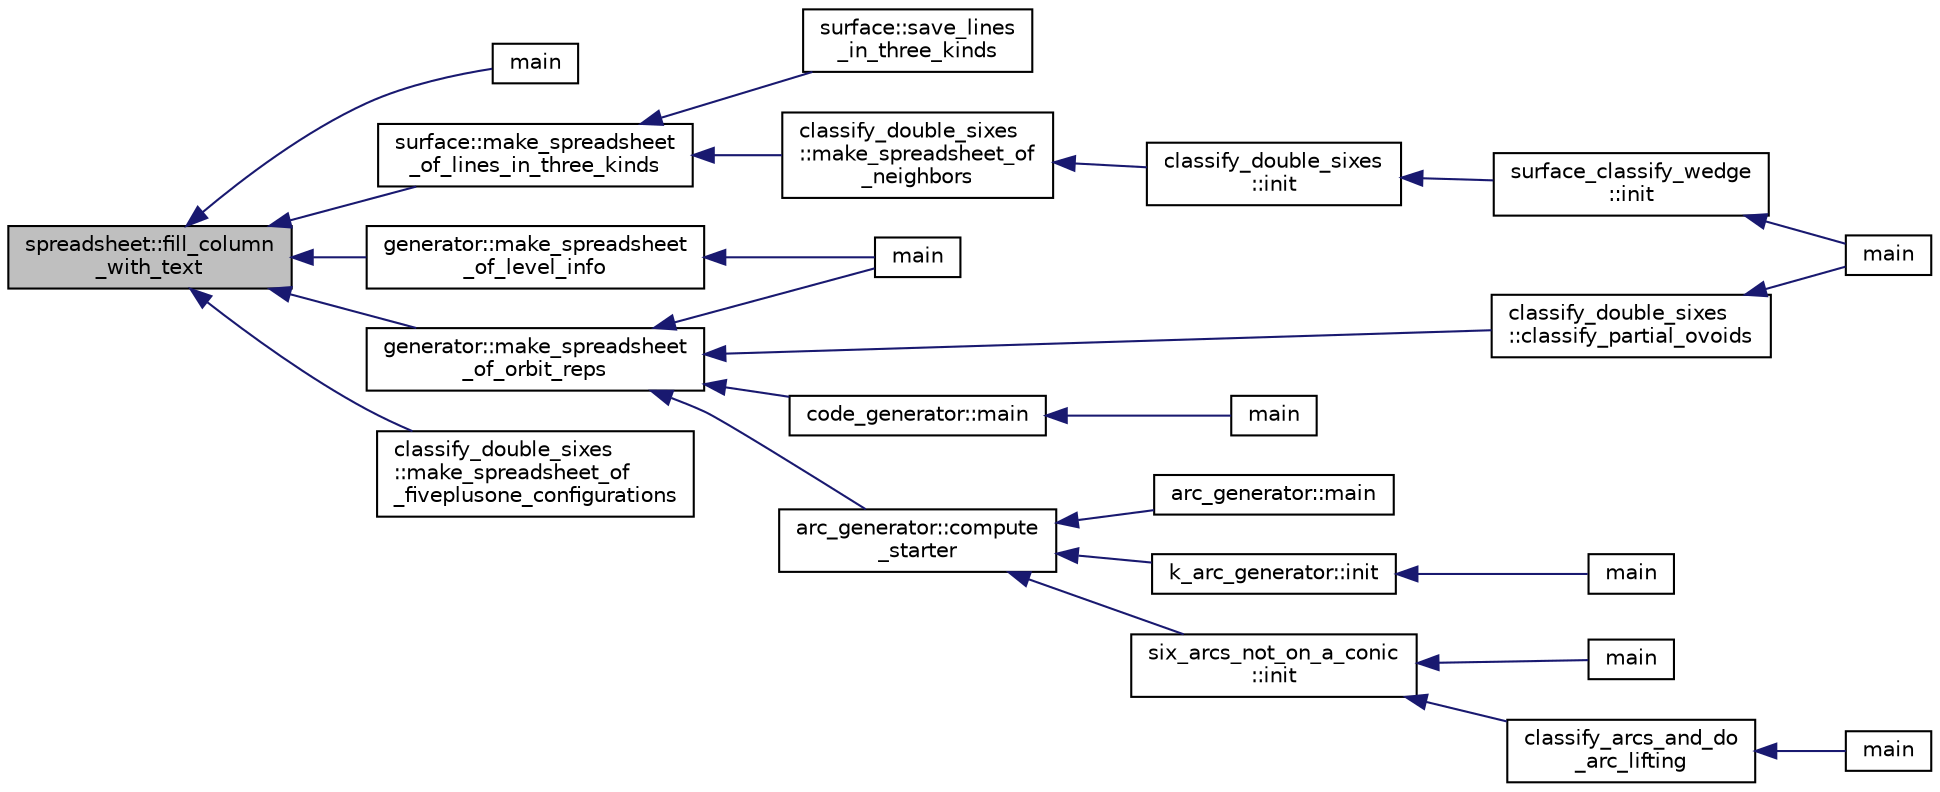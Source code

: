 digraph "spreadsheet::fill_column_with_text"
{
  edge [fontname="Helvetica",fontsize="10",labelfontname="Helvetica",labelfontsize="10"];
  node [fontname="Helvetica",fontsize="10",shape=record];
  rankdir="LR";
  Node50 [label="spreadsheet::fill_column\l_with_text",height=0.2,width=0.4,color="black", fillcolor="grey75", style="filled", fontcolor="black"];
  Node50 -> Node51 [dir="back",color="midnightblue",fontsize="10",style="solid",fontname="Helvetica"];
  Node51 [label="main",height=0.2,width=0.4,color="black", fillcolor="white", style="filled",URL="$de/da3/read__orbiter__file_8_c.html#a3c04138a5bfe5d72780bb7e82a18e627"];
  Node50 -> Node52 [dir="back",color="midnightblue",fontsize="10",style="solid",fontname="Helvetica"];
  Node52 [label="surface::make_spreadsheet\l_of_lines_in_three_kinds",height=0.2,width=0.4,color="black", fillcolor="white", style="filled",URL="$d5/d88/classsurface.html#a2e3a3b2bdee605584b0538e0659e98a4"];
  Node52 -> Node53 [dir="back",color="midnightblue",fontsize="10",style="solid",fontname="Helvetica"];
  Node53 [label="surface::save_lines\l_in_three_kinds",height=0.2,width=0.4,color="black", fillcolor="white", style="filled",URL="$d5/d88/classsurface.html#ad8794c6be4f15f91112cd9b716357400"];
  Node52 -> Node54 [dir="back",color="midnightblue",fontsize="10",style="solid",fontname="Helvetica"];
  Node54 [label="classify_double_sixes\l::make_spreadsheet_of\l_neighbors",height=0.2,width=0.4,color="black", fillcolor="white", style="filled",URL="$dd/d23/classclassify__double__sixes.html#ab1b80dac9133d50c5229ef25ca774aaa"];
  Node54 -> Node55 [dir="back",color="midnightblue",fontsize="10",style="solid",fontname="Helvetica"];
  Node55 [label="classify_double_sixes\l::init",height=0.2,width=0.4,color="black", fillcolor="white", style="filled",URL="$dd/d23/classclassify__double__sixes.html#a8c5c41d5124b35379d626480ff225f7b"];
  Node55 -> Node56 [dir="back",color="midnightblue",fontsize="10",style="solid",fontname="Helvetica"];
  Node56 [label="surface_classify_wedge\l::init",height=0.2,width=0.4,color="black", fillcolor="white", style="filled",URL="$d7/d5c/classsurface__classify__wedge.html#a43302106663b307aa8274a5112a7010a"];
  Node56 -> Node57 [dir="back",color="midnightblue",fontsize="10",style="solid",fontname="Helvetica"];
  Node57 [label="main",height=0.2,width=0.4,color="black", fillcolor="white", style="filled",URL="$df/df8/surface__classify_8_c.html#a217dbf8b442f20279ea00b898af96f52"];
  Node50 -> Node58 [dir="back",color="midnightblue",fontsize="10",style="solid",fontname="Helvetica"];
  Node58 [label="generator::make_spreadsheet\l_of_orbit_reps",height=0.2,width=0.4,color="black", fillcolor="white", style="filled",URL="$d7/d73/classgenerator.html#a2fb3f7b149d0207cf859b33529282e22"];
  Node58 -> Node59 [dir="back",color="midnightblue",fontsize="10",style="solid",fontname="Helvetica"];
  Node59 [label="main",height=0.2,width=0.4,color="black", fillcolor="white", style="filled",URL="$d2/d11/codes_8h.html#a217dbf8b442f20279ea00b898af96f52"];
  Node58 -> Node60 [dir="back",color="midnightblue",fontsize="10",style="solid",fontname="Helvetica"];
  Node60 [label="code_generator::main",height=0.2,width=0.4,color="black", fillcolor="white", style="filled",URL="$db/d37/classcode__generator.html#ab3cf3a306e4032c2b471ac95321c599f"];
  Node60 -> Node61 [dir="back",color="midnightblue",fontsize="10",style="solid",fontname="Helvetica"];
  Node61 [label="main",height=0.2,width=0.4,color="black", fillcolor="white", style="filled",URL="$d4/d4f/codes_8_c.html#a217dbf8b442f20279ea00b898af96f52"];
  Node58 -> Node62 [dir="back",color="midnightblue",fontsize="10",style="solid",fontname="Helvetica"];
  Node62 [label="arc_generator::compute\l_starter",height=0.2,width=0.4,color="black", fillcolor="white", style="filled",URL="$d4/d21/classarc__generator.html#aad1dcec3a1c302e743d574bd1ac857d9"];
  Node62 -> Node63 [dir="back",color="midnightblue",fontsize="10",style="solid",fontname="Helvetica"];
  Node63 [label="arc_generator::main",height=0.2,width=0.4,color="black", fillcolor="white", style="filled",URL="$d4/d21/classarc__generator.html#ad80140b51b165dad1fe6ab232be7829a"];
  Node62 -> Node64 [dir="back",color="midnightblue",fontsize="10",style="solid",fontname="Helvetica"];
  Node64 [label="k_arc_generator::init",height=0.2,width=0.4,color="black", fillcolor="white", style="filled",URL="$d6/dd8/classk__arc__generator.html#a6036d9f52ede9f8ca681505626b5361d"];
  Node64 -> Node65 [dir="back",color="midnightblue",fontsize="10",style="solid",fontname="Helvetica"];
  Node65 [label="main",height=0.2,width=0.4,color="black", fillcolor="white", style="filled",URL="$d6/d01/k__arc__generator__main_8_c.html#a217dbf8b442f20279ea00b898af96f52"];
  Node62 -> Node66 [dir="back",color="midnightblue",fontsize="10",style="solid",fontname="Helvetica"];
  Node66 [label="six_arcs_not_on_a_conic\l::init",height=0.2,width=0.4,color="black", fillcolor="white", style="filled",URL="$d8/de6/classsix__arcs__not__on__a__conic.html#a7a4d5cf8a098488729934cfa8a70944a"];
  Node66 -> Node67 [dir="back",color="midnightblue",fontsize="10",style="solid",fontname="Helvetica"];
  Node67 [label="classify_arcs_and_do\l_arc_lifting",height=0.2,width=0.4,color="black", fillcolor="white", style="filled",URL="$d6/dc3/arc__lifting__main_8_c.html#afdd7be16f16b8c71e9a72fe5f6a0b59c"];
  Node67 -> Node68 [dir="back",color="midnightblue",fontsize="10",style="solid",fontname="Helvetica"];
  Node68 [label="main",height=0.2,width=0.4,color="black", fillcolor="white", style="filled",URL="$d6/dc3/arc__lifting__main_8_c.html#a217dbf8b442f20279ea00b898af96f52"];
  Node66 -> Node69 [dir="back",color="midnightblue",fontsize="10",style="solid",fontname="Helvetica"];
  Node69 [label="main",height=0.2,width=0.4,color="black", fillcolor="white", style="filled",URL="$d2/dfa/create__surface__main_8_c.html#a217dbf8b442f20279ea00b898af96f52"];
  Node58 -> Node70 [dir="back",color="midnightblue",fontsize="10",style="solid",fontname="Helvetica"];
  Node70 [label="classify_double_sixes\l::classify_partial_ovoids",height=0.2,width=0.4,color="black", fillcolor="white", style="filled",URL="$dd/d23/classclassify__double__sixes.html#a2253fca143a0e8a3e39655eb05668ae9"];
  Node70 -> Node57 [dir="back",color="midnightblue",fontsize="10",style="solid",fontname="Helvetica"];
  Node50 -> Node71 [dir="back",color="midnightblue",fontsize="10",style="solid",fontname="Helvetica"];
  Node71 [label="generator::make_spreadsheet\l_of_level_info",height=0.2,width=0.4,color="black", fillcolor="white", style="filled",URL="$d7/d73/classgenerator.html#af24c5959de39cf89f983a29b8f6de902"];
  Node71 -> Node59 [dir="back",color="midnightblue",fontsize="10",style="solid",fontname="Helvetica"];
  Node50 -> Node72 [dir="back",color="midnightblue",fontsize="10",style="solid",fontname="Helvetica"];
  Node72 [label="classify_double_sixes\l::make_spreadsheet_of\l_fiveplusone_configurations",height=0.2,width=0.4,color="black", fillcolor="white", style="filled",URL="$dd/d23/classclassify__double__sixes.html#a6de01cd6f2d38e1187ae13a6d8ba10ef"];
}
